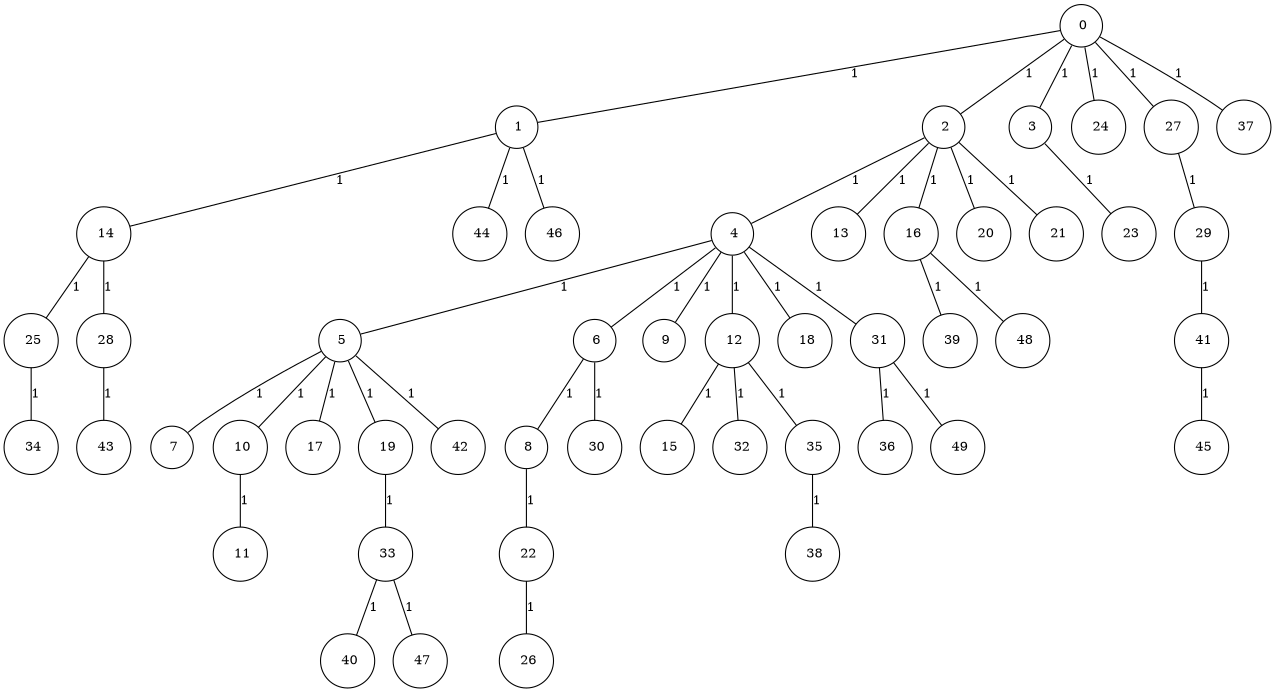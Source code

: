 graph G {
size="8.5,11;"
ratio = "expand;"
fixedsize="true;"
overlap="scale;"
node[shape=circle,width=.12,hight=.12,fontsize=12]
edge[fontsize=12]

0[label=" 0" color=black, pos="1.3365979,0.56489912!"];
1[label=" 1" color=black, pos="2.9738903,0.17807256!"];
2[label=" 2" color=black, pos="2.6055956,0.11704118!"];
3[label=" 3" color=black, pos="0.038384132,1.1277421!"];
4[label=" 4" color=black, pos="0.050447446,0.54418297!"];
5[label=" 5" color=black, pos="2.4123967,0.73874276!"];
6[label=" 6" color=black, pos="1.5201862,1.4938375!"];
7[label=" 7" color=black, pos="0.86792096,0.24409182!"];
8[label=" 8" color=black, pos="2.308405,0.41472084!"];
9[label=" 9" color=black, pos="1.6350876,0.52455584!"];
10[label=" 10" color=black, pos="2.229905,1.0013973!"];
11[label=" 11" color=black, pos="1.5586693,2.4414965!"];
12[label=" 12" color=black, pos="0.054997711,2.4971963!"];
13[label=" 13" color=black, pos="1.8644468,2.5899394!"];
14[label=" 14" color=black, pos="2.6686515,0.923186!"];
15[label=" 15" color=black, pos="2.0241007,0.74109129!"];
16[label=" 16" color=black, pos="0.97626877,1.6148009!"];
17[label=" 17" color=black, pos="2.7486055,2.8520395!"];
18[label=" 18" color=black, pos="0.7809538,0.24679969!"];
19[label=" 19" color=black, pos="2.9825763,2.9487399!"];
20[label=" 20" color=black, pos="1.6739756,1.5049684!"];
21[label=" 21" color=black, pos="0.68187527,2.9230553!"];
22[label=" 22" color=black, pos="2.1786847,2.8870992!"];
23[label=" 23" color=black, pos="2.0135191,0.53529103!"];
24[label=" 24" color=black, pos="1.7840026,1.6011442!"];
25[label=" 25" color=black, pos="1.2894487,2.5111187!"];
26[label=" 26" color=black, pos="0.30662054,2.4100257!"];
27[label=" 27" color=black, pos="0.44621456,1.3267708!"];
28[label=" 28" color=black, pos="0.80470182,1.6586125!"];
29[label=" 29" color=black, pos="1.926647,0.83710385!"];
30[label=" 30" color=black, pos="1.427909,0.30811702!"];
31[label=" 31" color=black, pos="2.3523935,1.431216!"];
32[label=" 32" color=black, pos="1.9935,1.6690043!"];
33[label=" 33" color=black, pos="2.485544,2.3533513!"];
34[label=" 34" color=black, pos="0.93804147,1.0813613!"];
35[label=" 35" color=black, pos="0.1221426,2.5044462!"];
36[label=" 36" color=black, pos="0.23987121,0.41342151!"];
37[label=" 37" color=black, pos="0.74472638,0.27184985!"];
38[label=" 38" color=black, pos="1.9747284,1.6140636!"];
39[label=" 39" color=black, pos="2.4233749,0.46351811!"];
40[label=" 40" color=black, pos="0.077639842,2.6998237!"];
41[label=" 41" color=black, pos="0.3126455,2.3553483!"];
42[label=" 42" color=black, pos="1.816552,2.634943!"];
43[label=" 43" color=black, pos="1.8448416,2.865539!"];
44[label=" 44" color=black, pos="2.3024478,0.25123102!"];
45[label=" 45" color=black, pos="0.52948588,2.2198096!"];
46[label=" 46" color=black, pos="0.10304773,1.8313362!"];
47[label=" 47" color=black, pos="0.87915274,2.9432976!"];
48[label=" 48" color=black, pos="0.42737677,2.5199764!"];
49[label=" 49" color=black, pos="2.6962963,0.99070923!"];
0--1[label="1"]
0--2[label="1"]
0--3[label="1"]
0--24[label="1"]
0--27[label="1"]
0--37[label="1"]
1--14[label="1"]
1--44[label="1"]
1--46[label="1"]
2--4[label="1"]
2--13[label="1"]
2--16[label="1"]
2--20[label="1"]
2--21[label="1"]
3--23[label="1"]
4--5[label="1"]
4--6[label="1"]
4--9[label="1"]
4--12[label="1"]
4--18[label="1"]
4--31[label="1"]
5--7[label="1"]
5--10[label="1"]
5--17[label="1"]
5--19[label="1"]
5--42[label="1"]
6--8[label="1"]
6--30[label="1"]
8--22[label="1"]
10--11[label="1"]
12--15[label="1"]
12--32[label="1"]
12--35[label="1"]
14--25[label="1"]
14--28[label="1"]
16--39[label="1"]
16--48[label="1"]
19--33[label="1"]
22--26[label="1"]
25--34[label="1"]
27--29[label="1"]
28--43[label="1"]
29--41[label="1"]
31--36[label="1"]
31--49[label="1"]
33--40[label="1"]
33--47[label="1"]
35--38[label="1"]
41--45[label="1"]

}

